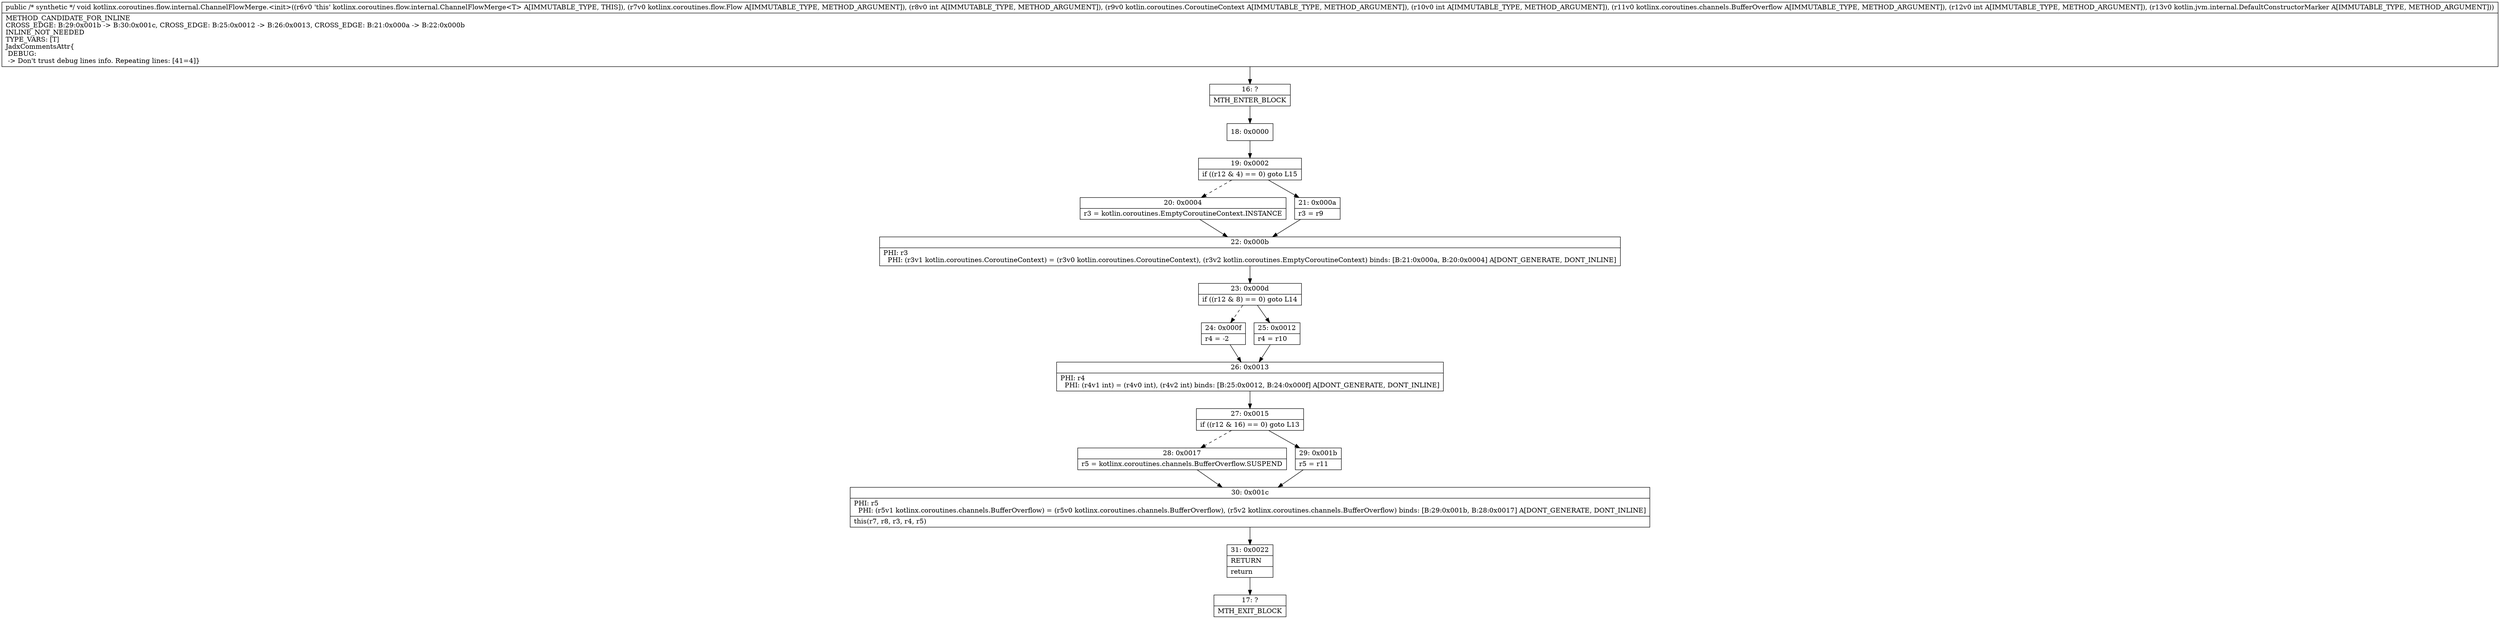 digraph "CFG forkotlinx.coroutines.flow.internal.ChannelFlowMerge.\<init\>(Lkotlinx\/coroutines\/flow\/Flow;ILkotlin\/coroutines\/CoroutineContext;ILkotlinx\/coroutines\/channels\/BufferOverflow;ILkotlin\/jvm\/internal\/DefaultConstructorMarker;)V" {
Node_16 [shape=record,label="{16\:\ ?|MTH_ENTER_BLOCK\l}"];
Node_18 [shape=record,label="{18\:\ 0x0000}"];
Node_19 [shape=record,label="{19\:\ 0x0002|if ((r12 & 4) == 0) goto L15\l}"];
Node_20 [shape=record,label="{20\:\ 0x0004|r3 = kotlin.coroutines.EmptyCoroutineContext.INSTANCE\l}"];
Node_22 [shape=record,label="{22\:\ 0x000b|PHI: r3 \l  PHI: (r3v1 kotlin.coroutines.CoroutineContext) = (r3v0 kotlin.coroutines.CoroutineContext), (r3v2 kotlin.coroutines.EmptyCoroutineContext) binds: [B:21:0x000a, B:20:0x0004] A[DONT_GENERATE, DONT_INLINE]\l}"];
Node_23 [shape=record,label="{23\:\ 0x000d|if ((r12 & 8) == 0) goto L14\l}"];
Node_24 [shape=record,label="{24\:\ 0x000f|r4 = \-2\l}"];
Node_26 [shape=record,label="{26\:\ 0x0013|PHI: r4 \l  PHI: (r4v1 int) = (r4v0 int), (r4v2 int) binds: [B:25:0x0012, B:24:0x000f] A[DONT_GENERATE, DONT_INLINE]\l}"];
Node_27 [shape=record,label="{27\:\ 0x0015|if ((r12 & 16) == 0) goto L13\l}"];
Node_28 [shape=record,label="{28\:\ 0x0017|r5 = kotlinx.coroutines.channels.BufferOverflow.SUSPEND\l}"];
Node_30 [shape=record,label="{30\:\ 0x001c|PHI: r5 \l  PHI: (r5v1 kotlinx.coroutines.channels.BufferOverflow) = (r5v0 kotlinx.coroutines.channels.BufferOverflow), (r5v2 kotlinx.coroutines.channels.BufferOverflow) binds: [B:29:0x001b, B:28:0x0017] A[DONT_GENERATE, DONT_INLINE]\l|this(r7, r8, r3, r4, r5)\l}"];
Node_31 [shape=record,label="{31\:\ 0x0022|RETURN\l|return\l}"];
Node_17 [shape=record,label="{17\:\ ?|MTH_EXIT_BLOCK\l}"];
Node_29 [shape=record,label="{29\:\ 0x001b|r5 = r11\l}"];
Node_25 [shape=record,label="{25\:\ 0x0012|r4 = r10\l}"];
Node_21 [shape=record,label="{21\:\ 0x000a|r3 = r9\l}"];
MethodNode[shape=record,label="{public \/* synthetic *\/ void kotlinx.coroutines.flow.internal.ChannelFlowMerge.\<init\>((r6v0 'this' kotlinx.coroutines.flow.internal.ChannelFlowMerge\<T\> A[IMMUTABLE_TYPE, THIS]), (r7v0 kotlinx.coroutines.flow.Flow A[IMMUTABLE_TYPE, METHOD_ARGUMENT]), (r8v0 int A[IMMUTABLE_TYPE, METHOD_ARGUMENT]), (r9v0 kotlin.coroutines.CoroutineContext A[IMMUTABLE_TYPE, METHOD_ARGUMENT]), (r10v0 int A[IMMUTABLE_TYPE, METHOD_ARGUMENT]), (r11v0 kotlinx.coroutines.channels.BufferOverflow A[IMMUTABLE_TYPE, METHOD_ARGUMENT]), (r12v0 int A[IMMUTABLE_TYPE, METHOD_ARGUMENT]), (r13v0 kotlin.jvm.internal.DefaultConstructorMarker A[IMMUTABLE_TYPE, METHOD_ARGUMENT]))  | METHOD_CANDIDATE_FOR_INLINE\lCROSS_EDGE: B:29:0x001b \-\> B:30:0x001c, CROSS_EDGE: B:25:0x0012 \-\> B:26:0x0013, CROSS_EDGE: B:21:0x000a \-\> B:22:0x000b\lINLINE_NOT_NEEDED\lTYPE_VARS: [T]\lJadxCommentsAttr\{\l DEBUG: \l \-\> Don't trust debug lines info. Repeating lines: [41=4]\}\l}"];
MethodNode -> Node_16;Node_16 -> Node_18;
Node_18 -> Node_19;
Node_19 -> Node_20[style=dashed];
Node_19 -> Node_21;
Node_20 -> Node_22;
Node_22 -> Node_23;
Node_23 -> Node_24[style=dashed];
Node_23 -> Node_25;
Node_24 -> Node_26;
Node_26 -> Node_27;
Node_27 -> Node_28[style=dashed];
Node_27 -> Node_29;
Node_28 -> Node_30;
Node_30 -> Node_31;
Node_31 -> Node_17;
Node_29 -> Node_30;
Node_25 -> Node_26;
Node_21 -> Node_22;
}

